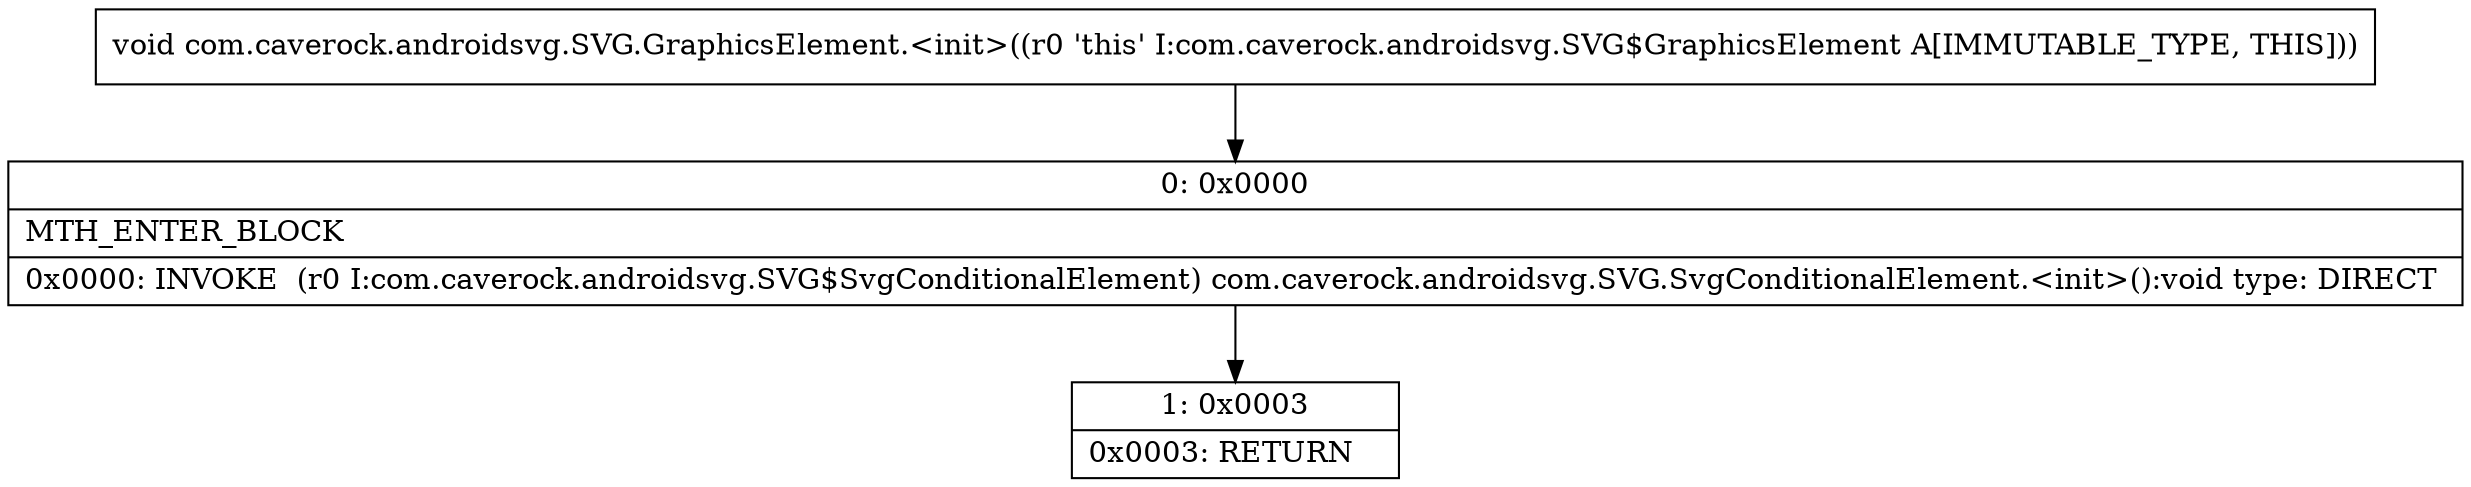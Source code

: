 digraph "CFG forcom.caverock.androidsvg.SVG.GraphicsElement.\<init\>()V" {
Node_0 [shape=record,label="{0\:\ 0x0000|MTH_ENTER_BLOCK\l|0x0000: INVOKE  (r0 I:com.caverock.androidsvg.SVG$SvgConditionalElement) com.caverock.androidsvg.SVG.SvgConditionalElement.\<init\>():void type: DIRECT \l}"];
Node_1 [shape=record,label="{1\:\ 0x0003|0x0003: RETURN   \l}"];
MethodNode[shape=record,label="{void com.caverock.androidsvg.SVG.GraphicsElement.\<init\>((r0 'this' I:com.caverock.androidsvg.SVG$GraphicsElement A[IMMUTABLE_TYPE, THIS])) }"];
MethodNode -> Node_0;
Node_0 -> Node_1;
}

